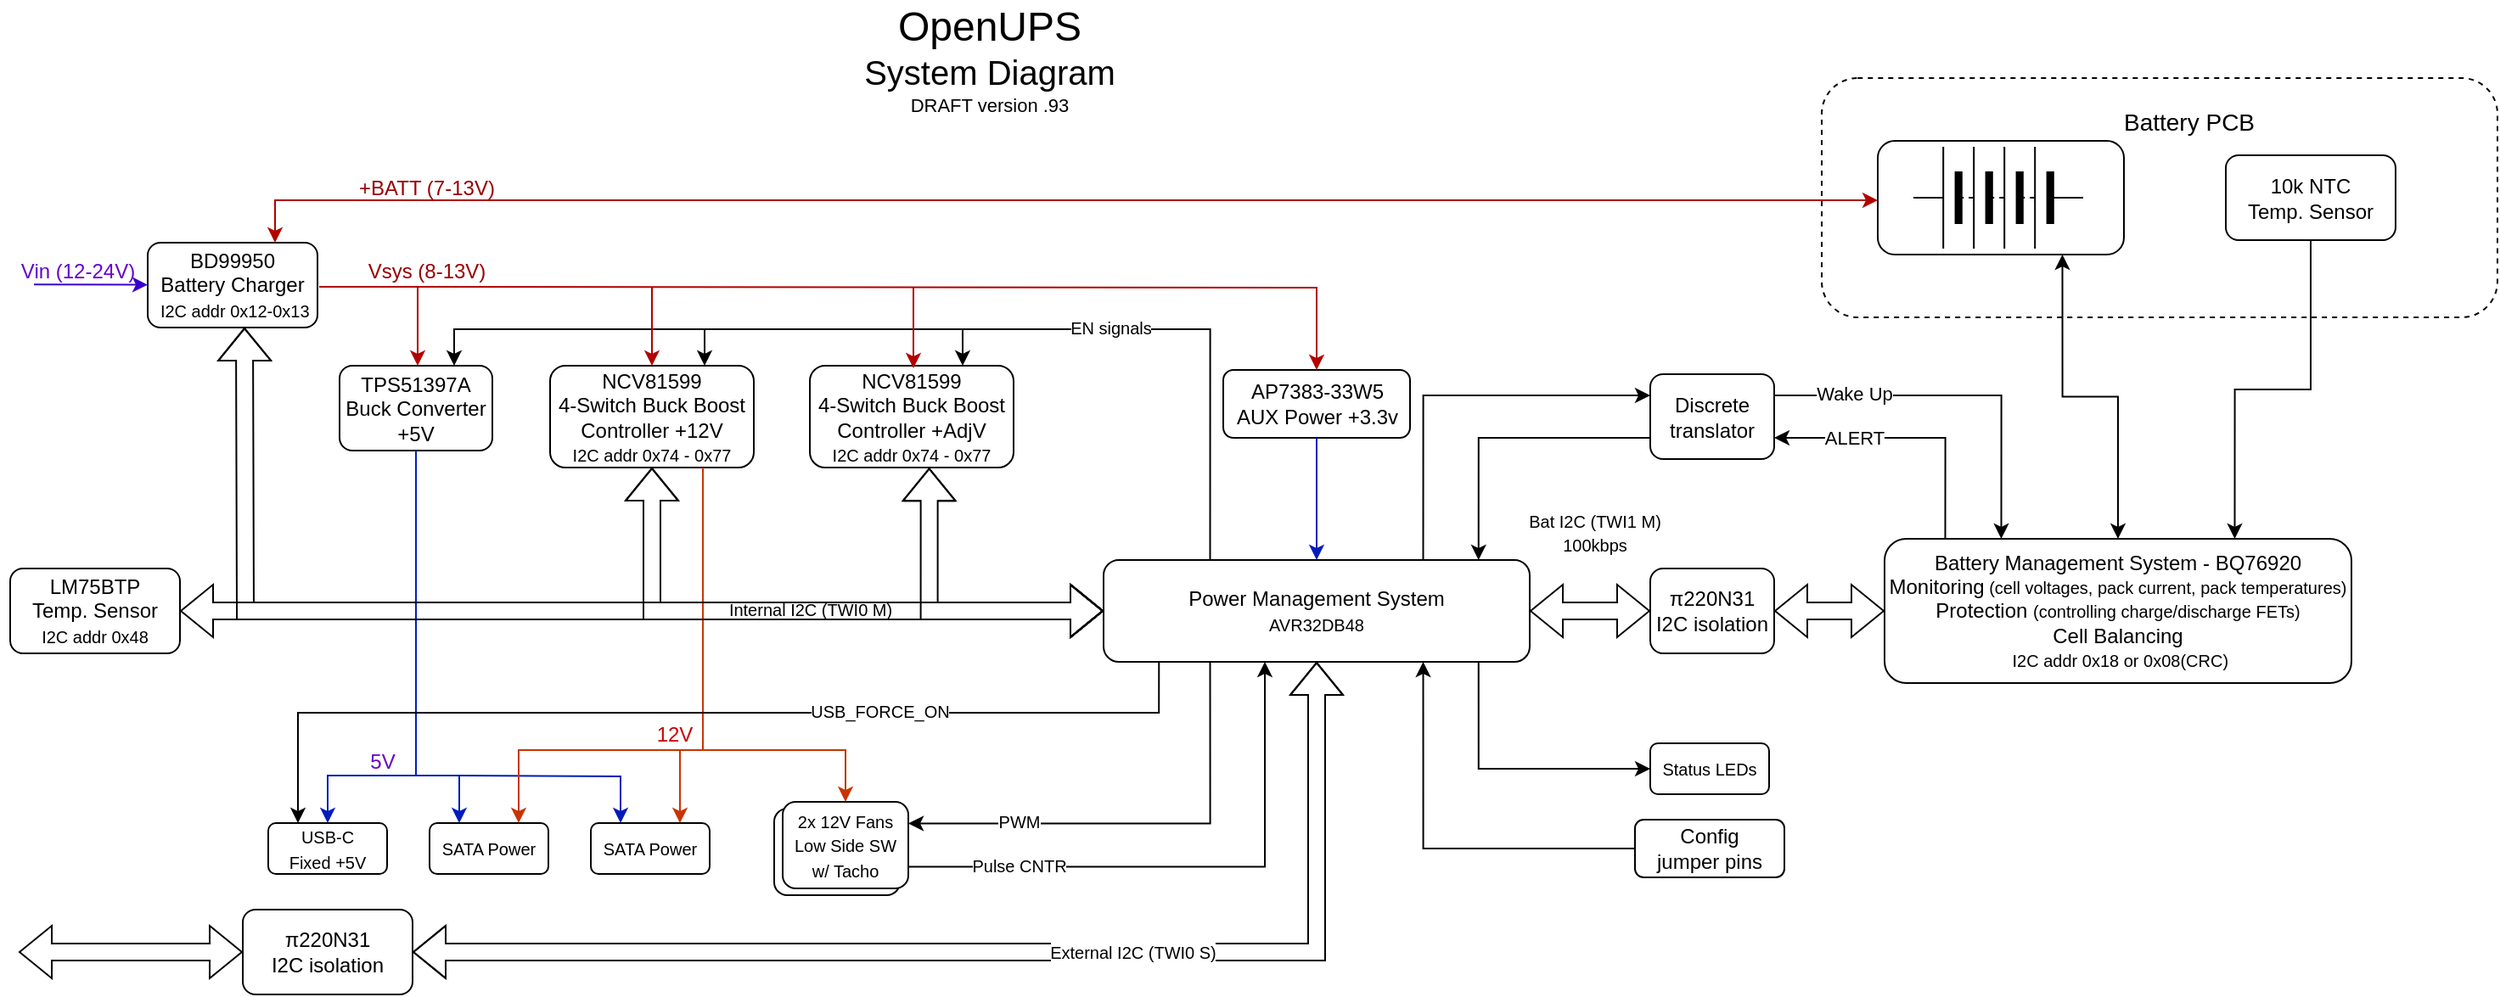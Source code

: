 <mxfile version="21.2.8" type="device">
  <diagram name="Page-1" id="-hmcEDgzoXhAtPA9LzEr">
    <mxGraphModel dx="2589" dy="837" grid="1" gridSize="1" guides="1" tooltips="1" connect="1" arrows="1" fold="1" page="1" pageScale="1" pageWidth="1169" pageHeight="827" math="0" shadow="0">
      <root>
        <mxCell id="0" />
        <mxCell id="1" parent="0" />
        <mxCell id="9iV_q0-XsBpk0Ah5ae8H-63" value="" style="endArrow=classic;html=1;rounded=0;exitX=0.25;exitY=0;exitDx=0;exitDy=0;exitPerimeter=0;entryX=0.75;entryY=0;entryDx=0;entryDy=0;edgeStyle=orthogonalEdgeStyle;" parent="1" source="KkuMvqNJJdUT3gQziuai-1" target="KkuMvqNJJdUT3gQziuai-17" edge="1">
          <mxGeometry width="50" height="50" relative="1" as="geometry">
            <mxPoint x="501" y="522" as="sourcePoint" />
            <mxPoint x="551" y="472" as="targetPoint" />
            <Array as="points">
              <mxPoint x="712" y="313" />
              <mxPoint x="267" y="313" />
            </Array>
          </mxGeometry>
        </mxCell>
        <mxCell id="KkuMvqNJJdUT3gQziuai-59" value="" style="rounded=1;whiteSpace=wrap;html=1;fillColor=none;dashed=1;shadow=0;glass=0;movable=1;resizable=1;editable=1;rotatable=1;deletable=1;locked=0;connectable=1;" parent="1" vertex="1">
          <mxGeometry x="1072" y="165" width="398" height="141" as="geometry" />
        </mxCell>
        <mxCell id="KkuMvqNJJdUT3gQziuai-1" value="Power Management System&lt;br&gt;&lt;font style=&quot;font-size: 10px;&quot;&gt;AVR32DB48&lt;/font&gt;" style="rounded=1;whiteSpace=wrap;html=1;comic=0;points=[[0,0,0,0,0],[0,0.25,0,0,0],[0,0.5,0,0,0],[0,0.75,0,0,0],[0,1,0,0,0],[0.13,1,0,0,0],[0.25,0,0,0,0],[0.25,1,0,0,0],[0.38,1,0,0,0],[0.5,0,0,0,0],[0.5,1,0,0,0],[0.63,1,0,0,0],[0.75,0,0,0,0],[0.75,1,0,0,0],[0.88,0,0,0,0],[0.88,1,0,0,0],[1,0,0,0,0],[1,0.25,0,0,0],[1,0.5,0,0,0],[1,0.75,0,0,0],[1,1,0,0,0]];" parent="1" vertex="1">
          <mxGeometry x="649" y="449" width="251" height="60" as="geometry" />
        </mxCell>
        <mxCell id="KkuMvqNJJdUT3gQziuai-4" value="" style="shape=flexArrow;endArrow=classic;startArrow=classic;html=1;rounded=0;exitX=0;exitY=0.5;exitDx=0;exitDy=0;" parent="1" source="NiETztAynzpdo_rEYivP-5" target="KkuMvqNJJdUT3gQziuai-1" edge="1">
          <mxGeometry width="100" height="100" relative="1" as="geometry">
            <mxPoint x="960" y="479" as="sourcePoint" />
            <mxPoint x="453" y="655" as="targetPoint" />
          </mxGeometry>
        </mxCell>
        <mxCell id="KkuMvqNJJdUT3gQziuai-5" value="&lt;font style=&quot;font-size: 10px;&quot;&gt;Bat I2C (TWI1 M)&lt;br&gt;100kbps&lt;br&gt;&lt;/font&gt;" style="edgeLabel;html=1;align=center;verticalAlign=middle;resizable=0;points=[];" parent="KkuMvqNJJdUT3gQziuai-4" vertex="1" connectable="0">
          <mxGeometry x="0.187" relative="1" as="geometry">
            <mxPoint x="9" y="-46" as="offset" />
          </mxGeometry>
        </mxCell>
        <mxCell id="KkuMvqNJJdUT3gQziuai-8" value="Battery Management System - BQ76920&lt;br&gt;&lt;span style=&quot;background-color: initial;&quot;&gt;&lt;font style=&quot;font-size: 12px;&quot;&gt;Monitoring&lt;/font&gt;&lt;/span&gt;&lt;span style=&quot;background-color: initial; font-size: x-small;&quot;&gt; (cell voltages, pack current, pack temperatures)&lt;/span&gt;&lt;br&gt;&lt;div style=&quot;&quot;&gt;&lt;span style=&quot;background-color: initial;&quot;&gt;Protection &lt;font style=&quot;font-size: 10px;&quot;&gt;(controlling charge/discharge FETs)&lt;/font&gt;&lt;/span&gt;&lt;br&gt;&lt;span style=&quot;background-color: initial;&quot;&gt;Cell Balancing&lt;/span&gt;&lt;br&gt;&lt;/div&gt;&lt;div style=&quot;&quot;&gt;&lt;font style=&quot;font-size: 10px;&quot;&gt;&amp;nbsp;I2C addr 0x18 or 0x08(CRC)&lt;/font&gt;&lt;br style=&quot;border-color: var(--border-color); font-size: 11px;&quot;&gt;&lt;/div&gt;" style="rounded=1;whiteSpace=wrap;html=1;points=[[0,0,0,0,0],[0,0.25,0,0,0],[0,0.5,0,0,0],[0,0.75,0,0,0],[0,1,0,0,0],[0.13,0,0,0,0],[0.25,0,0,0,0],[0.25,1,0,0,0],[0.5,0,0,0,0],[0.5,1,0,0,0],[0.75,0,0,0,0],[0.75,1,0,0,0],[1,0,0,0,0],[1,0.25,0,0,0],[1,0.5,0,0,0],[1,0.75,0,0,0],[1,1,0,0,0]];" parent="1" vertex="1">
          <mxGeometry x="1109" y="436.5" width="275" height="85" as="geometry" />
        </mxCell>
        <mxCell id="KkuMvqNJJdUT3gQziuai-11" value="&lt;font style=&quot;&quot;&gt;&lt;span style=&quot;font-size: 24px;&quot;&gt;OpenUPS&lt;/span&gt;&lt;br&gt;&lt;font style=&quot;&quot;&gt;&lt;span style=&quot;font-size: 20px;&quot;&gt;System Diagram&lt;/span&gt;&lt;br&gt;&lt;font style=&quot;font-size: 11px;&quot;&gt;DRAFT version .93&lt;/font&gt;&lt;br&gt;&lt;/font&gt;&lt;/font&gt;" style="text;strokeColor=none;align=center;fillColor=none;html=1;verticalAlign=middle;whiteSpace=wrap;rounded=0;" parent="1" vertex="1">
          <mxGeometry x="432" y="119" width="300" height="70" as="geometry" />
        </mxCell>
        <mxCell id="KkuMvqNJJdUT3gQziuai-12" value="NCV81599&lt;br&gt;4-Switch Buck Boost Controller +AdjV&lt;br&gt;&lt;font style=&quot;font-size: 10px;&quot;&gt;I2C addr 0x74 - 0x77&lt;/font&gt;" style="rounded=1;whiteSpace=wrap;html=1;" parent="1" vertex="1">
          <mxGeometry x="476" y="334.5" width="120" height="60" as="geometry" />
        </mxCell>
        <mxCell id="KkuMvqNJJdUT3gQziuai-13" value="NCV81599&lt;br&gt;4-Switch Buck Boost Controller +12V&lt;br&gt;&lt;font style=&quot;font-size: 10px;&quot;&gt;I2C addr 0x74 - 0x77&lt;/font&gt;" style="rounded=1;whiteSpace=wrap;html=1;" parent="1" vertex="1">
          <mxGeometry x="323" y="334.5" width="120" height="60" as="geometry" />
        </mxCell>
        <mxCell id="KkuMvqNJJdUT3gQziuai-16" value="BD99950&lt;br&gt;Battery Charger&lt;br&gt;&lt;font style=&quot;font-size: 10px;&quot;&gt;&amp;nbsp;I2C addr 0x12-0x13&lt;/font&gt;" style="rounded=1;whiteSpace=wrap;html=1;" parent="1" vertex="1">
          <mxGeometry x="86" y="262" width="100" height="50" as="geometry" />
        </mxCell>
        <mxCell id="KkuMvqNJJdUT3gQziuai-17" value="TPS51397A&lt;br&gt;Buck Converter&lt;br&gt;+5V" style="rounded=1;whiteSpace=wrap;html=1;" parent="1" vertex="1">
          <mxGeometry x="199" y="334.5" width="90" height="50" as="geometry" />
        </mxCell>
        <mxCell id="KkuMvqNJJdUT3gQziuai-19" value="&lt;font style=&quot;font-size: 10px;&quot;&gt;2x 12V Fans&lt;br&gt;Low Side SW&lt;br&gt;w/ Tacho&lt;br&gt;&lt;/font&gt;" style="rounded=1;whiteSpace=wrap;html=1;shadow=0;glass=0;" parent="1" vertex="1">
          <mxGeometry x="455" y="595.5" width="74" height="51" as="geometry" />
        </mxCell>
        <mxCell id="KkuMvqNJJdUT3gQziuai-21" style="edgeStyle=orthogonalEdgeStyle;rounded=0;orthogonalLoop=1;jettySize=auto;html=1;exitX=0.5;exitY=1;exitDx=0;exitDy=0;" parent="1" edge="1">
          <mxGeometry relative="1" as="geometry">
            <mxPoint x="806" y="696" as="sourcePoint" />
            <mxPoint x="806" y="696" as="targetPoint" />
          </mxGeometry>
        </mxCell>
        <mxCell id="KkuMvqNJJdUT3gQziuai-22" value="AP7383-33W5&lt;br&gt;AUX Power +3.3v" style="rounded=1;whiteSpace=wrap;html=1;" parent="1" vertex="1">
          <mxGeometry x="719.5" y="337" width="110" height="40" as="geometry" />
        </mxCell>
        <mxCell id="KkuMvqNJJdUT3gQziuai-23" value="&lt;font style=&quot;font-size: 10px;&quot;&gt;SATA Power&lt;/font&gt;" style="rounded=1;whiteSpace=wrap;html=1;" parent="1" vertex="1">
          <mxGeometry x="252" y="604" width="70" height="30" as="geometry" />
        </mxCell>
        <mxCell id="KkuMvqNJJdUT3gQziuai-24" value="&lt;font style=&quot;font-size: 10px;&quot;&gt;SATA Power&lt;/font&gt;" style="rounded=1;whiteSpace=wrap;html=1;" parent="1" vertex="1">
          <mxGeometry x="347" y="604" width="70" height="30" as="geometry" />
        </mxCell>
        <mxCell id="KkuMvqNJJdUT3gQziuai-37" value="&lt;font style=&quot;font-size: 10px;&quot;&gt;USB-C&lt;br&gt;Fixed +5V&lt;br&gt;&lt;/font&gt;" style="rounded=1;whiteSpace=wrap;html=1;" parent="1" vertex="1">
          <mxGeometry x="157" y="604" width="70" height="30" as="geometry" />
        </mxCell>
        <mxCell id="KkuMvqNJJdUT3gQziuai-60" value="&lt;font style=&quot;font-size: 14px;&quot;&gt;Battery PCB&lt;/font&gt;" style="text;html=1;align=center;verticalAlign=middle;resizable=0;points=[];autosize=1;strokeColor=none;fillColor=none;" parent="1" vertex="1">
          <mxGeometry x="1238" y="176" width="100" height="30" as="geometry" />
        </mxCell>
        <mxCell id="0FpEIDHV_etfZCYpCPDj-1" style="edgeStyle=orthogonalEdgeStyle;rounded=0;orthogonalLoop=1;jettySize=auto;html=1;exitX=0.5;exitY=1;exitDx=0;exitDy=0;" parent="1" source="KkuMvqNJJdUT3gQziuai-59" target="KkuMvqNJJdUT3gQziuai-59" edge="1">
          <mxGeometry relative="1" as="geometry" />
        </mxCell>
        <mxCell id="9iV_q0-XsBpk0Ah5ae8H-6" value="" style="endArrow=classic;html=1;rounded=0;fillColor=#6a00ff;strokeColor=#3700CC;" parent="1" target="KkuMvqNJJdUT3gQziuai-16" edge="1">
          <mxGeometry width="50" height="50" relative="1" as="geometry">
            <mxPoint x="19" y="286.58" as="sourcePoint" />
            <mxPoint x="85" y="287" as="targetPoint" />
          </mxGeometry>
        </mxCell>
        <mxCell id="9iV_q0-XsBpk0Ah5ae8H-7" value="" style="endArrow=classic;html=1;rounded=0;exitX=1;exitY=0.5;exitDx=0;exitDy=0;fillColor=#e51400;strokeColor=#B20000;entryX=0.5;entryY=0;entryDx=0;entryDy=0;edgeStyle=orthogonalEdgeStyle;" parent="1" target="KkuMvqNJJdUT3gQziuai-22" edge="1">
          <mxGeometry width="50" height="50" relative="1" as="geometry">
            <mxPoint x="187" y="288" as="sourcePoint" />
            <mxPoint x="788" y="256" as="targetPoint" />
          </mxGeometry>
        </mxCell>
        <mxCell id="9iV_q0-XsBpk0Ah5ae8H-14" value="" style="endArrow=classic;html=1;rounded=0;entryX=0.5;entryY=0;entryDx=0;entryDy=0;fillColor=#e51400;strokeColor=#B20000;" parent="1" target="KkuMvqNJJdUT3gQziuai-13" edge="1">
          <mxGeometry width="50" height="50" relative="1" as="geometry">
            <mxPoint x="383" y="288" as="sourcePoint" />
            <mxPoint x="430" y="411" as="targetPoint" />
          </mxGeometry>
        </mxCell>
        <mxCell id="9iV_q0-XsBpk0Ah5ae8H-15" value="" style="endArrow=classic;html=1;rounded=0;fillColor=#0050ef;strokeColor=#001DBC;entryX=0.5;entryY=0;entryDx=0;entryDy=0;exitX=0.5;exitY=1;exitDx=0;exitDy=0;edgeStyle=orthogonalEdgeStyle;" parent="1" source="KkuMvqNJJdUT3gQziuai-17" target="KkuMvqNJJdUT3gQziuai-37" edge="1">
          <mxGeometry width="50" height="50" relative="1" as="geometry">
            <mxPoint x="709" y="287" as="sourcePoint" />
            <mxPoint x="245" y="336" as="targetPoint" />
            <Array as="points">
              <mxPoint x="244" y="576" />
              <mxPoint x="192" y="576" />
            </Array>
          </mxGeometry>
        </mxCell>
        <mxCell id="9iV_q0-XsBpk0Ah5ae8H-16" value="" style="endArrow=classic;html=1;rounded=0;entryX=0.5;entryY=0;entryDx=0;entryDy=0;fillColor=#e51400;strokeColor=#B20000;" parent="1" edge="1">
          <mxGeometry width="50" height="50" relative="1" as="geometry">
            <mxPoint x="245" y="288.5" as="sourcePoint" />
            <mxPoint x="245" y="334.5" as="targetPoint" />
          </mxGeometry>
        </mxCell>
        <mxCell id="9iV_q0-XsBpk0Ah5ae8H-22" value="" style="endArrow=classic;html=1;rounded=0;entryX=0.5;entryY=0;entryDx=0;entryDy=0;fillColor=#e51400;strokeColor=#B20000;" parent="1" edge="1">
          <mxGeometry width="50" height="50" relative="1" as="geometry">
            <mxPoint x="537" y="288" as="sourcePoint" />
            <mxPoint x="537" y="336" as="targetPoint" />
          </mxGeometry>
        </mxCell>
        <mxCell id="9iV_q0-XsBpk0Ah5ae8H-28" value="LM75BTP&lt;br&gt;&lt;font style=&quot;&quot;&gt;Temp. Sensor&lt;br&gt;&lt;/font&gt;&lt;font style=&quot;font-size: 10px;&quot;&gt;I2C addr 0x48&lt;/font&gt;" style="rounded=1;whiteSpace=wrap;html=1;" parent="1" vertex="1">
          <mxGeometry x="5" y="454" width="100" height="50" as="geometry" />
        </mxCell>
        <mxCell id="9iV_q0-XsBpk0Ah5ae8H-35" value="" style="endArrow=classic;html=1;rounded=0;fillColor=#0050ef;strokeColor=#001DBC;entryX=0.25;entryY=0;entryDx=0;entryDy=0;edgeStyle=orthogonalEdgeStyle;" parent="1" target="KkuMvqNJJdUT3gQziuai-23" edge="1">
          <mxGeometry width="50" height="50" relative="1" as="geometry">
            <mxPoint x="244" y="576" as="sourcePoint" />
            <mxPoint x="710" y="450" as="targetPoint" />
            <Array as="points">
              <mxPoint x="244" y="576" />
              <mxPoint x="270" y="576" />
            </Array>
          </mxGeometry>
        </mxCell>
        <mxCell id="9iV_q0-XsBpk0Ah5ae8H-36" value="" style="endArrow=classic;html=1;rounded=0;fillColor=#0050ef;strokeColor=#001DBC;entryX=0.25;entryY=0;entryDx=0;entryDy=0;edgeStyle=orthogonalEdgeStyle;" parent="1" target="KkuMvqNJJdUT3gQziuai-24" edge="1">
          <mxGeometry width="50" height="50" relative="1" as="geometry">
            <mxPoint x="269" y="576" as="sourcePoint" />
            <mxPoint x="711" y="451" as="targetPoint" />
          </mxGeometry>
        </mxCell>
        <mxCell id="9iV_q0-XsBpk0Ah5ae8H-37" value="" style="endArrow=classic;html=1;rounded=0;fillColor=#0050ef;strokeColor=#001DBC;entryX=0.5;entryY=0;entryDx=0;entryDy=0;entryPerimeter=0;exitX=0.5;exitY=1;exitDx=0;exitDy=0;" parent="1" source="KkuMvqNJJdUT3gQziuai-22" target="KkuMvqNJJdUT3gQziuai-1" edge="1">
          <mxGeometry width="50" height="50" relative="1" as="geometry">
            <mxPoint x="711" y="374.5" as="sourcePoint" />
            <mxPoint x="711" y="448.5" as="targetPoint" />
          </mxGeometry>
        </mxCell>
        <mxCell id="9iV_q0-XsBpk0Ah5ae8H-39" value="&lt;font style=&quot;font-size: 10px;&quot;&gt;2x 12V Fans&lt;br&gt;Low Side SW&lt;br&gt;w/ Tacho&lt;br&gt;&lt;/font&gt;" style="rounded=1;whiteSpace=wrap;html=1;shadow=0;glass=0;" parent="1" vertex="1">
          <mxGeometry x="460" y="591.5" width="74" height="51" as="geometry" />
        </mxCell>
        <mxCell id="9iV_q0-XsBpk0Ah5ae8H-40" value="" style="endArrow=classic;html=1;rounded=0;exitX=0.75;exitY=1;exitDx=0;exitDy=0;entryX=0.75;entryY=0;entryDx=0;entryDy=0;edgeStyle=orthogonalEdgeStyle;fillColor=#fa6800;strokeColor=#C73500;" parent="1" source="KkuMvqNJJdUT3gQziuai-13" target="KkuMvqNJJdUT3gQziuai-24" edge="1">
          <mxGeometry width="50" height="50" relative="1" as="geometry">
            <mxPoint x="578" y="480" as="sourcePoint" />
            <mxPoint x="628" y="430" as="targetPoint" />
            <Array as="points">
              <mxPoint x="413" y="561" />
              <mxPoint x="400" y="561" />
            </Array>
          </mxGeometry>
        </mxCell>
        <mxCell id="9iV_q0-XsBpk0Ah5ae8H-41" value="" style="endArrow=classic;html=1;rounded=0;entryX=0.75;entryY=0;entryDx=0;entryDy=0;edgeStyle=orthogonalEdgeStyle;fillColor=#fa6800;strokeColor=#C73500;" parent="1" target="KkuMvqNJJdUT3gQziuai-23" edge="1">
          <mxGeometry width="50" height="50" relative="1" as="geometry">
            <mxPoint x="400" y="561" as="sourcePoint" />
            <mxPoint x="401" y="605" as="targetPoint" />
            <Array as="points">
              <mxPoint x="399" y="561" />
              <mxPoint x="305" y="561" />
            </Array>
          </mxGeometry>
        </mxCell>
        <mxCell id="9iV_q0-XsBpk0Ah5ae8H-42" value="" style="endArrow=classic;html=1;rounded=0;entryX=0.5;entryY=0;entryDx=0;entryDy=0;edgeStyle=orthogonalEdgeStyle;fillColor=#fa6800;strokeColor=#C73500;" parent="1" target="9iV_q0-XsBpk0Ah5ae8H-39" edge="1">
          <mxGeometry width="50" height="50" relative="1" as="geometry">
            <mxPoint x="400" y="561" as="sourcePoint" />
            <mxPoint x="306" y="605" as="targetPoint" />
            <Array as="points">
              <mxPoint x="497" y="561" />
            </Array>
          </mxGeometry>
        </mxCell>
        <mxCell id="9iV_q0-XsBpk0Ah5ae8H-43" value="" style="endArrow=classic;html=1;rounded=0;exitX=1;exitY=0.75;exitDx=0;exitDy=0;entryX=0.38;entryY=1;entryDx=0;entryDy=0;edgeStyle=orthogonalEdgeStyle;entryPerimeter=0;" parent="1" source="9iV_q0-XsBpk0Ah5ae8H-39" target="KkuMvqNJJdUT3gQziuai-1" edge="1">
          <mxGeometry width="50" height="50" relative="1" as="geometry">
            <mxPoint x="502" y="572" as="sourcePoint" />
            <mxPoint x="552" y="522" as="targetPoint" />
            <Array as="points">
              <mxPoint x="744" y="630" />
              <mxPoint x="744" y="509" />
            </Array>
          </mxGeometry>
        </mxCell>
        <mxCell id="9iV_q0-XsBpk0Ah5ae8H-44" value="" style="endArrow=classic;html=1;rounded=0;exitX=0.25;exitY=1;exitDx=0;exitDy=0;entryX=1;entryY=0.25;entryDx=0;entryDy=0;edgeStyle=orthogonalEdgeStyle;" parent="1" source="KkuMvqNJJdUT3gQziuai-1" target="9iV_q0-XsBpk0Ah5ae8H-39" edge="1">
          <mxGeometry width="50" height="50" relative="1" as="geometry">
            <mxPoint x="502" y="572" as="sourcePoint" />
            <mxPoint x="552" y="522" as="targetPoint" />
          </mxGeometry>
        </mxCell>
        <mxCell id="9iV_q0-XsBpk0Ah5ae8H-47" value="&lt;span style=&quot;font-size: 10px;&quot;&gt;PWM&lt;/span&gt;" style="edgeLabel;html=1;align=center;verticalAlign=middle;resizable=0;points=[];" parent="1" vertex="1" connectable="0">
          <mxGeometry x="533.997" y="554.33" as="geometry">
            <mxPoint x="65" y="48" as="offset" />
          </mxGeometry>
        </mxCell>
        <mxCell id="9iV_q0-XsBpk0Ah5ae8H-48" value="&lt;span style=&quot;font-size: 10px;&quot;&gt;Pulse CNTR&lt;/span&gt;" style="edgeLabel;html=1;align=center;verticalAlign=middle;resizable=0;points=[];" parent="1" vertex="1" connectable="0">
          <mxGeometry x="533.997" y="581" as="geometry">
            <mxPoint x="65" y="48" as="offset" />
          </mxGeometry>
        </mxCell>
        <mxCell id="9iV_q0-XsBpk0Ah5ae8H-50" value="5V" style="text;strokeColor=none;align=center;fillColor=none;html=1;verticalAlign=middle;whiteSpace=wrap;rounded=0;fontColor=#6600CC;" parent="1" vertex="1">
          <mxGeometry x="211" y="562" width="27" height="11" as="geometry" />
        </mxCell>
        <mxCell id="9iV_q0-XsBpk0Ah5ae8H-51" value="12V" style="text;strokeColor=none;align=center;fillColor=none;html=1;verticalAlign=middle;whiteSpace=wrap;rounded=0;fontColor=#CC0000;" parent="1" vertex="1">
          <mxGeometry x="383" y="546" width="27" height="11" as="geometry" />
        </mxCell>
        <mxCell id="9iV_q0-XsBpk0Ah5ae8H-52" value="Vsys (8-13V)" style="text;strokeColor=none;align=center;fillColor=none;html=1;verticalAlign=middle;whiteSpace=wrap;rounded=0;fontColor=#990000;" parent="1" vertex="1">
          <mxGeometry x="208" y="273" width="85" height="11" as="geometry" />
        </mxCell>
        <mxCell id="9iV_q0-XsBpk0Ah5ae8H-53" value="Vin (12-24V)" style="text;strokeColor=none;align=center;fillColor=none;html=1;verticalAlign=middle;whiteSpace=wrap;rounded=0;fontColor=#6600CC;" parent="1" vertex="1">
          <mxGeometry x="-1" y="263.5" width="92" height="30" as="geometry" />
        </mxCell>
        <mxCell id="9iV_q0-XsBpk0Ah5ae8H-54" value="" style="endArrow=classic;html=1;rounded=0;entryX=0.25;entryY=0;entryDx=0;entryDy=0;exitX=0.13;exitY=1;exitDx=0;exitDy=0;exitPerimeter=0;edgeStyle=orthogonalEdgeStyle;" parent="1" source="KkuMvqNJJdUT3gQziuai-1" target="KkuMvqNJJdUT3gQziuai-37" edge="1">
          <mxGeometry width="50" height="50" relative="1" as="geometry">
            <mxPoint x="419" y="515" as="sourcePoint" />
            <mxPoint x="469" y="465" as="targetPoint" />
            <Array as="points">
              <mxPoint x="682" y="539" />
              <mxPoint x="175" y="539" />
            </Array>
          </mxGeometry>
        </mxCell>
        <mxCell id="9iV_q0-XsBpk0Ah5ae8H-55" value="&lt;span style=&quot;font-size: 10px;&quot;&gt;USB_FORCE_ON&lt;/span&gt;" style="edgeLabel;html=1;align=center;verticalAlign=middle;resizable=0;points=[];" parent="1" vertex="1" connectable="0">
          <mxGeometry x="451.997" y="490.0" as="geometry">
            <mxPoint x="65" y="48" as="offset" />
          </mxGeometry>
        </mxCell>
        <mxCell id="9iV_q0-XsBpk0Ah5ae8H-56" value="" style="shape=flexArrow;endArrow=classic;startArrow=classic;html=1;rounded=0;entryX=0.5;entryY=1;entryDx=0;entryDy=0;edgeStyle=orthogonalEdgeStyle;exitX=1;exitY=0.5;exitDx=0;exitDy=0;entryPerimeter=0;" parent="1" source="9iV_q0-XsBpk0Ah5ae8H-59" target="KkuMvqNJJdUT3gQziuai-1" edge="1">
          <mxGeometry width="100" height="100" relative="1" as="geometry">
            <mxPoint x="127" y="689" as="sourcePoint" />
            <mxPoint x="756" y="662" as="targetPoint" />
          </mxGeometry>
        </mxCell>
        <mxCell id="9iV_q0-XsBpk0Ah5ae8H-57" value="&lt;span style=&quot;font-size: 10px;&quot;&gt;External I2C (TWI0 S)&lt;/span&gt;" style="edgeLabel;html=1;align=center;verticalAlign=middle;resizable=0;points=[];" parent="9iV_q0-XsBpk0Ah5ae8H-56" vertex="1" connectable="0">
          <mxGeometry x="0.187" relative="1" as="geometry">
            <mxPoint x="6" as="offset" />
          </mxGeometry>
        </mxCell>
        <mxCell id="9iV_q0-XsBpk0Ah5ae8H-59" value="&lt;font style=&quot;&quot;&gt;π220N31&lt;br&gt;I2C isolation&lt;/font&gt;" style="rounded=1;whiteSpace=wrap;html=1;" parent="1" vertex="1">
          <mxGeometry x="142" y="655" width="100" height="50" as="geometry" />
        </mxCell>
        <mxCell id="9iV_q0-XsBpk0Ah5ae8H-60" value="" style="shape=flexArrow;endArrow=classic;html=1;rounded=0;exitX=0;exitY=0.5;exitDx=0;exitDy=0;startArrow=block;" parent="1" source="9iV_q0-XsBpk0Ah5ae8H-59" edge="1">
          <mxGeometry width="50" height="50" relative="1" as="geometry">
            <mxPoint x="307" y="633" as="sourcePoint" />
            <mxPoint x="10" y="680" as="targetPoint" />
          </mxGeometry>
        </mxCell>
        <mxCell id="9iV_q0-XsBpk0Ah5ae8H-61" value="&lt;font style=&quot;font-size: 10px;&quot;&gt;Status LEDs&lt;/font&gt;" style="rounded=1;whiteSpace=wrap;html=1;" parent="1" vertex="1">
          <mxGeometry x="971" y="557" width="70" height="30" as="geometry" />
        </mxCell>
        <mxCell id="9iV_q0-XsBpk0Ah5ae8H-62" value="" style="endArrow=classic;html=1;rounded=0;exitX=0.88;exitY=1;exitDx=0;exitDy=0;exitPerimeter=0;entryX=0;entryY=0.5;entryDx=0;entryDy=0;edgeStyle=orthogonalEdgeStyle;" parent="1" source="KkuMvqNJJdUT3gQziuai-1" target="9iV_q0-XsBpk0Ah5ae8H-61" edge="1">
          <mxGeometry width="50" height="50" relative="1" as="geometry">
            <mxPoint x="744" y="491" as="sourcePoint" />
            <mxPoint x="794" y="441" as="targetPoint" />
          </mxGeometry>
        </mxCell>
        <mxCell id="9iV_q0-XsBpk0Ah5ae8H-64" value="" style="endArrow=classic;html=1;rounded=0;entryX=0.75;entryY=0;entryDx=0;entryDy=0;" parent="1" target="KkuMvqNJJdUT3gQziuai-12" edge="1">
          <mxGeometry width="50" height="50" relative="1" as="geometry">
            <mxPoint x="566" y="313" as="sourcePoint" />
            <mxPoint x="494" y="415" as="targetPoint" />
          </mxGeometry>
        </mxCell>
        <mxCell id="9iV_q0-XsBpk0Ah5ae8H-65" value="" style="endArrow=classic;html=1;rounded=0;entryX=0.75;entryY=0;entryDx=0;entryDy=0;" parent="1" edge="1">
          <mxGeometry width="50" height="50" relative="1" as="geometry">
            <mxPoint x="414" y="312.5" as="sourcePoint" />
            <mxPoint x="414" y="334.5" as="targetPoint" />
          </mxGeometry>
        </mxCell>
        <mxCell id="9iV_q0-XsBpk0Ah5ae8H-66" value="&lt;span style=&quot;font-size: 10px;&quot;&gt;EN signals&lt;/span&gt;" style="edgeLabel;html=1;align=center;verticalAlign=middle;resizable=0;points=[];" parent="1" vertex="1" connectable="0">
          <mxGeometry x="587.997" y="263.5" as="geometry">
            <mxPoint x="65" y="48" as="offset" />
          </mxGeometry>
        </mxCell>
        <mxCell id="9iV_q0-XsBpk0Ah5ae8H-67" value="" style="endArrow=classic;html=1;rounded=0;exitX=0.75;exitY=0;exitDx=0;exitDy=0;edgeStyle=orthogonalEdgeStyle;startArrow=classic;startFill=1;fillColor=#e51400;strokeColor=#B20000;" parent="1" source="KkuMvqNJJdUT3gQziuai-16" target="9iV_q0-XsBpk0Ah5ae8H-18" edge="1">
          <mxGeometry width="50" height="50" relative="1" as="geometry">
            <mxPoint x="668" y="590" as="sourcePoint" />
            <mxPoint x="1040" y="237" as="targetPoint" />
            <Array as="points">
              <mxPoint x="161" y="237" />
            </Array>
          </mxGeometry>
        </mxCell>
        <mxCell id="9iV_q0-XsBpk0Ah5ae8H-68" value="+BATT (7-13V)" style="text;strokeColor=none;align=center;fillColor=none;html=1;verticalAlign=middle;whiteSpace=wrap;rounded=0;fontColor=#990000;" parent="1" vertex="1">
          <mxGeometry x="208" y="224" width="85" height="11" as="geometry" />
        </mxCell>
        <mxCell id="9iV_q0-XsBpk0Ah5ae8H-69" value="Config&lt;br&gt;jumper pins" style="rounded=1;whiteSpace=wrap;html=1;" parent="1" vertex="1">
          <mxGeometry x="962" y="602" width="88" height="34" as="geometry" />
        </mxCell>
        <mxCell id="NiETztAynzpdo_rEYivP-1" value="" style="endArrow=classic;html=1;rounded=0;exitX=0;exitY=0.5;exitDx=0;exitDy=0;entryX=0.75;entryY=1;entryDx=0;entryDy=0;entryPerimeter=0;edgeStyle=orthogonalEdgeStyle;" parent="1" source="9iV_q0-XsBpk0Ah5ae8H-69" target="KkuMvqNJJdUT3gQziuai-1" edge="1">
          <mxGeometry width="50" height="50" relative="1" as="geometry">
            <mxPoint x="917" y="519" as="sourcePoint" />
            <mxPoint x="967" y="469" as="targetPoint" />
          </mxGeometry>
        </mxCell>
        <mxCell id="NiETztAynzpdo_rEYivP-4" value="" style="endArrow=classic;html=1;rounded=0;exitX=0.75;exitY=1;exitDx=0;exitDy=0;entryX=0.5;entryY=0;entryDx=0;entryDy=0;startArrow=classic;startFill=1;entryPerimeter=0;edgeStyle=orthogonalEdgeStyle;" parent="1" source="9iV_q0-XsBpk0Ah5ae8H-18" target="KkuMvqNJJdUT3gQziuai-8" edge="1">
          <mxGeometry width="50" height="50" relative="1" as="geometry">
            <mxPoint x="1090" y="376" as="sourcePoint" />
            <mxPoint x="1140" y="326" as="targetPoint" />
          </mxGeometry>
        </mxCell>
        <mxCell id="NiETztAynzpdo_rEYivP-5" value="&lt;font style=&quot;&quot;&gt;π220N31&lt;br&gt;I2C isolation&lt;/font&gt;" style="rounded=1;whiteSpace=wrap;html=1;" parent="1" vertex="1">
          <mxGeometry x="971" y="454" width="73" height="50" as="geometry" />
        </mxCell>
        <mxCell id="NiETztAynzpdo_rEYivP-6" value="" style="shape=flexArrow;endArrow=classic;html=1;rounded=0;exitX=1;exitY=0.5;exitDx=0;exitDy=0;startArrow=block;entryX=0;entryY=0.5;entryDx=0;entryDy=0;" parent="1" source="NiETztAynzpdo_rEYivP-5" target="KkuMvqNJJdUT3gQziuai-8" edge="1">
          <mxGeometry width="50" height="50" relative="1" as="geometry">
            <mxPoint x="998" y="672" as="sourcePoint" />
            <mxPoint x="701" y="719" as="targetPoint" />
          </mxGeometry>
        </mxCell>
        <mxCell id="NiETztAynzpdo_rEYivP-7" value="" style="group" parent="1" vertex="1" connectable="0">
          <mxGeometry x="1105" y="202" width="145" height="67" as="geometry" />
        </mxCell>
        <mxCell id="9iV_q0-XsBpk0Ah5ae8H-18" value="" style="rounded=1;whiteSpace=wrap;html=1;" parent="NiETztAynzpdo_rEYivP-7" vertex="1">
          <mxGeometry width="145" height="67" as="geometry" />
        </mxCell>
        <mxCell id="9iV_q0-XsBpk0Ah5ae8H-17" value="" style="pointerEvents=1;verticalLabelPosition=bottom;shadow=0;dashed=0;align=center;html=1;verticalAlign=top;shape=mxgraph.electrical.miscellaneous.batteryStack;rotation=-180;" parent="NiETztAynzpdo_rEYivP-7" vertex="1">
          <mxGeometry x="21" y="3.5" width="100" height="60" as="geometry" />
        </mxCell>
        <mxCell id="NiETztAynzpdo_rEYivP-8" value="10k NTC&lt;br&gt;&lt;font style=&quot;&quot;&gt;Temp. Sensor&lt;/font&gt;" style="rounded=1;whiteSpace=wrap;html=1;" parent="1" vertex="1">
          <mxGeometry x="1310" y="210.5" width="100" height="50" as="geometry" />
        </mxCell>
        <mxCell id="NiETztAynzpdo_rEYivP-9" value="" style="endArrow=classic;html=1;rounded=0;exitX=0.5;exitY=1;exitDx=0;exitDy=0;entryX=0.75;entryY=0;entryDx=0;entryDy=0;edgeStyle=orthogonalEdgeStyle;" parent="1" source="NiETztAynzpdo_rEYivP-8" target="KkuMvqNJJdUT3gQziuai-8" edge="1">
          <mxGeometry width="50" height="50" relative="1" as="geometry">
            <mxPoint x="1408" y="431" as="sourcePoint" />
            <mxPoint x="1458" y="381" as="targetPoint" />
          </mxGeometry>
        </mxCell>
        <mxCell id="NiETztAynzpdo_rEYivP-10" value="Discrete translator" style="rounded=1;whiteSpace=wrap;html=1;" parent="1" vertex="1">
          <mxGeometry x="971" y="339.5" width="73" height="50" as="geometry" />
        </mxCell>
        <mxCell id="NiETztAynzpdo_rEYivP-11" value="" style="endArrow=classic;html=1;rounded=0;exitX=0.75;exitY=0;exitDx=0;exitDy=0;exitPerimeter=0;entryX=0;entryY=0.25;entryDx=0;entryDy=0;edgeStyle=orthogonalEdgeStyle;" parent="1" source="KkuMvqNJJdUT3gQziuai-1" target="NiETztAynzpdo_rEYivP-10" edge="1">
          <mxGeometry width="50" height="50" relative="1" as="geometry">
            <mxPoint x="921" y="431" as="sourcePoint" />
            <mxPoint x="971" y="381" as="targetPoint" />
          </mxGeometry>
        </mxCell>
        <mxCell id="NiETztAynzpdo_rEYivP-12" value="" style="endArrow=classic;html=1;rounded=0;exitX=1;exitY=0.25;exitDx=0;exitDy=0;entryX=0.25;entryY=0;entryDx=0;entryDy=0;edgeStyle=orthogonalEdgeStyle;entryPerimeter=0;" parent="1" source="NiETztAynzpdo_rEYivP-10" target="KkuMvqNJJdUT3gQziuai-8" edge="1">
          <mxGeometry width="50" height="50" relative="1" as="geometry">
            <mxPoint x="921" y="431" as="sourcePoint" />
            <mxPoint x="971" y="381" as="targetPoint" />
          </mxGeometry>
        </mxCell>
        <mxCell id="NiETztAynzpdo_rEYivP-13" value="Wake Up" style="edgeLabel;html=1;align=center;verticalAlign=middle;resizable=0;points=[];" parent="1" vertex="1" connectable="0">
          <mxGeometry x="1025.997" y="303.0" as="geometry">
            <mxPoint x="65" y="48" as="offset" />
          </mxGeometry>
        </mxCell>
        <mxCell id="NiETztAynzpdo_rEYivP-14" value="" style="endArrow=classic;html=1;rounded=0;exitX=0.13;exitY=0;exitDx=0;exitDy=0;exitPerimeter=0;entryX=1;entryY=0.75;entryDx=0;entryDy=0;edgeStyle=orthogonalEdgeStyle;" parent="1" source="KkuMvqNJJdUT3gQziuai-8" target="NiETztAynzpdo_rEYivP-10" edge="1">
          <mxGeometry width="50" height="50" relative="1" as="geometry">
            <mxPoint x="938" y="389" as="sourcePoint" />
            <mxPoint x="988" y="339" as="targetPoint" />
          </mxGeometry>
        </mxCell>
        <mxCell id="NiETztAynzpdo_rEYivP-15" value="" style="endArrow=classic;html=1;rounded=0;exitX=0;exitY=0.75;exitDx=0;exitDy=0;entryX=0.88;entryY=0;entryDx=0;entryDy=0;entryPerimeter=0;edgeStyle=orthogonalEdgeStyle;" parent="1" source="NiETztAynzpdo_rEYivP-10" target="KkuMvqNJJdUT3gQziuai-1" edge="1">
          <mxGeometry width="50" height="50" relative="1" as="geometry">
            <mxPoint x="938" y="389" as="sourcePoint" />
            <mxPoint x="875" y="408" as="targetPoint" />
          </mxGeometry>
        </mxCell>
        <mxCell id="NiETztAynzpdo_rEYivP-16" value="ALERT" style="edgeLabel;html=1;align=center;verticalAlign=middle;resizable=0;points=[];" parent="1" vertex="1" connectable="0">
          <mxGeometry x="1025.997" y="329.0" as="geometry">
            <mxPoint x="65" y="48" as="offset" />
          </mxGeometry>
        </mxCell>
        <mxCell id="fSV2q-44U37gdZOebtRK-2" value="" style="shape=flexArrow;endArrow=classic;startArrow=classic;html=1;rounded=0;exitX=0;exitY=0.5;exitDx=0;exitDy=0;entryX=1;entryY=0.5;entryDx=0;entryDy=0;edgeStyle=orthogonalEdgeStyle;" parent="1" source="KkuMvqNJJdUT3gQziuai-1" target="9iV_q0-XsBpk0Ah5ae8H-28" edge="1">
          <mxGeometry width="100" height="100" relative="1" as="geometry">
            <mxPoint x="623" y="482" as="sourcePoint" />
            <mxPoint x="554" y="480" as="targetPoint" />
          </mxGeometry>
        </mxCell>
        <mxCell id="fSV2q-44U37gdZOebtRK-3" value="&lt;font style=&quot;font-size: 10px;&quot;&gt;Internal I2C (TWI0 M)&lt;/font&gt;" style="edgeLabel;html=1;align=center;verticalAlign=middle;resizable=0;points=[];" parent="fSV2q-44U37gdZOebtRK-2" vertex="1" connectable="0">
          <mxGeometry x="0.187" relative="1" as="geometry">
            <mxPoint x="150" y="-1" as="offset" />
          </mxGeometry>
        </mxCell>
        <mxCell id="fSV2q-44U37gdZOebtRK-8" value="" style="shape=flexArrow;endArrow=classic;startArrow=classic;html=1;rounded=0;exitX=0;exitY=0.5;exitDx=0;exitDy=0;edgeStyle=orthogonalEdgeStyle;" parent="1" source="KkuMvqNJJdUT3gQziuai-1" edge="1">
          <mxGeometry width="100" height="100" relative="1" as="geometry">
            <mxPoint x="623" y="482" as="sourcePoint" />
            <mxPoint x="143" y="312" as="targetPoint" />
          </mxGeometry>
        </mxCell>
        <mxCell id="fSV2q-44U37gdZOebtRK-11" value="" style="shape=flexArrow;endArrow=classic;startArrow=classic;html=1;rounded=0;exitX=0;exitY=0.5;exitDx=0;exitDy=0;edgeStyle=orthogonalEdgeStyle;align=center;labelPosition=center;verticalLabelPosition=top;verticalAlign=bottom;spacingLeft=0;fontSize=11;" parent="1" source="KkuMvqNJJdUT3gQziuai-1" target="KkuMvqNJJdUT3gQziuai-13" edge="1">
          <mxGeometry width="100" height="100" relative="1" as="geometry">
            <mxPoint x="623" y="482" as="sourcePoint" />
            <mxPoint x="554" y="480" as="targetPoint" />
            <Array as="points">
              <mxPoint x="383" y="479" />
            </Array>
          </mxGeometry>
        </mxCell>
        <mxCell id="fSV2q-44U37gdZOebtRK-14" value="" style="shape=flexArrow;endArrow=classic;startArrow=classic;html=1;rounded=0;exitX=0;exitY=0.5;exitDx=0;exitDy=0;edgeStyle=orthogonalEdgeStyle;entryX=0.586;entryY=1.003;entryDx=0;entryDy=0;entryPerimeter=0;" parent="1" source="KkuMvqNJJdUT3gQziuai-1" target="KkuMvqNJJdUT3gQziuai-12" edge="1">
          <mxGeometry width="100" height="100" relative="1" as="geometry">
            <mxPoint x="623" y="482" as="sourcePoint" />
            <mxPoint x="547" y="394" as="targetPoint" />
            <Array as="points">
              <mxPoint x="546" y="479" />
            </Array>
          </mxGeometry>
        </mxCell>
      </root>
    </mxGraphModel>
  </diagram>
</mxfile>
